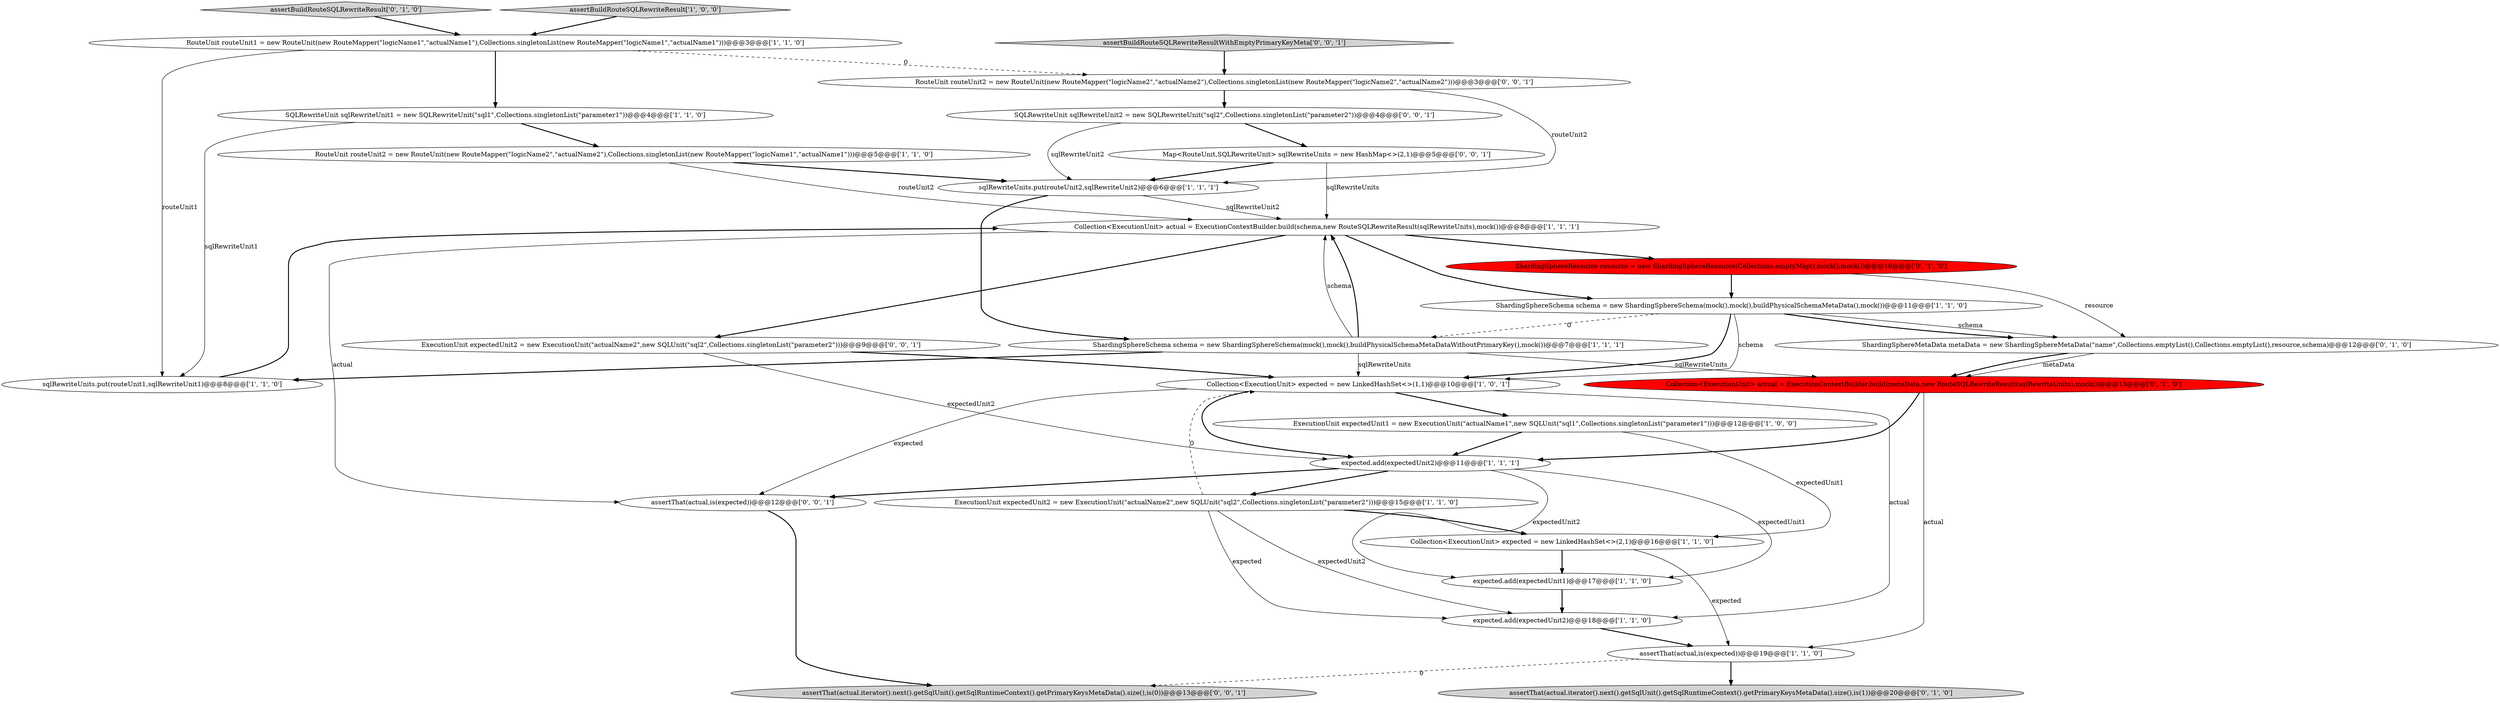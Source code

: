 digraph {
4 [style = filled, label = "Collection<ExecutionUnit> expected = new LinkedHashSet<>(1,1)@@@10@@@['1', '0', '1']", fillcolor = white, shape = ellipse image = "AAA0AAABBB1BBB"];
21 [style = filled, label = "Collection<ExecutionUnit> actual = ExecutionContextBuilder.build(metaData,new RouteSQLRewriteResult(sqlRewriteUnits),mock())@@@13@@@['0', '1', '0']", fillcolor = red, shape = ellipse image = "AAA1AAABBB2BBB"];
15 [style = filled, label = "expected.add(expectedUnit2)@@@11@@@['1', '1', '1']", fillcolor = white, shape = ellipse image = "AAA0AAABBB1BBB"];
10 [style = filled, label = "ExecutionUnit expectedUnit2 = new ExecutionUnit(\"actualName2\",new SQLUnit(\"sql2\",Collections.singletonList(\"parameter2\")))@@@15@@@['1', '1', '0']", fillcolor = white, shape = ellipse image = "AAA0AAABBB1BBB"];
22 [style = filled, label = "Map<RouteUnit,SQLRewriteUnit> sqlRewriteUnits = new HashMap<>(2,1)@@@5@@@['0', '0', '1']", fillcolor = white, shape = ellipse image = "AAA0AAABBB3BBB"];
9 [style = filled, label = "ShardingSphereSchema schema = new ShardingSphereSchema(mock(),mock(),buildPhysicalSchemaMetaDataWithoutPrimaryKey(),mock())@@@7@@@['1', '1', '1']", fillcolor = white, shape = ellipse image = "AAA0AAABBB1BBB"];
5 [style = filled, label = "assertThat(actual,is(expected))@@@19@@@['1', '1', '0']", fillcolor = white, shape = ellipse image = "AAA0AAABBB1BBB"];
26 [style = filled, label = "assertBuildRouteSQLRewriteResultWithEmptyPrimaryKeyMeta['0', '0', '1']", fillcolor = lightgray, shape = diamond image = "AAA0AAABBB3BBB"];
28 [style = filled, label = "SQLRewriteUnit sqlRewriteUnit2 = new SQLRewriteUnit(\"sql2\",Collections.singletonList(\"parameter2\"))@@@4@@@['0', '0', '1']", fillcolor = white, shape = ellipse image = "AAA0AAABBB3BBB"];
12 [style = filled, label = "SQLRewriteUnit sqlRewriteUnit1 = new SQLRewriteUnit(\"sql1\",Collections.singletonList(\"parameter1\"))@@@4@@@['1', '1', '0']", fillcolor = white, shape = ellipse image = "AAA0AAABBB1BBB"];
14 [style = filled, label = "Collection<ExecutionUnit> actual = ExecutionContextBuilder.build(schema,new RouteSQLRewriteResult(sqlRewriteUnits),mock())@@@8@@@['1', '1', '1']", fillcolor = white, shape = ellipse image = "AAA0AAABBB1BBB"];
1 [style = filled, label = "Collection<ExecutionUnit> expected = new LinkedHashSet<>(2,1)@@@16@@@['1', '1', '0']", fillcolor = white, shape = ellipse image = "AAA0AAABBB1BBB"];
2 [style = filled, label = "expected.add(expectedUnit2)@@@18@@@['1', '1', '0']", fillcolor = white, shape = ellipse image = "AAA0AAABBB1BBB"];
17 [style = filled, label = "ShardingSphereResource resource = new ShardingSphereResource(Collections.emptyMap(),mock(),mock())@@@10@@@['0', '1', '0']", fillcolor = red, shape = ellipse image = "AAA1AAABBB2BBB"];
23 [style = filled, label = "ExecutionUnit expectedUnit2 = new ExecutionUnit(\"actualName2\",new SQLUnit(\"sql2\",Collections.singletonList(\"parameter2\")))@@@9@@@['0', '0', '1']", fillcolor = white, shape = ellipse image = "AAA0AAABBB3BBB"];
0 [style = filled, label = "RouteUnit routeUnit2 = new RouteUnit(new RouteMapper(\"logicName2\",\"actualName2\"),Collections.singletonList(new RouteMapper(\"logicName1\",\"actualName1\")))@@@5@@@['1', '1', '0']", fillcolor = white, shape = ellipse image = "AAA0AAABBB1BBB"];
3 [style = filled, label = "ShardingSphereSchema schema = new ShardingSphereSchema(mock(),mock(),buildPhysicalSchemaMetaData(),mock())@@@11@@@['1', '1', '0']", fillcolor = white, shape = ellipse image = "AAA0AAABBB1BBB"];
11 [style = filled, label = "ExecutionUnit expectedUnit1 = new ExecutionUnit(\"actualName1\",new SQLUnit(\"sql1\",Collections.singletonList(\"parameter1\")))@@@12@@@['1', '0', '0']", fillcolor = white, shape = ellipse image = "AAA0AAABBB1BBB"];
19 [style = filled, label = "assertThat(actual.iterator().next().getSqlUnit().getSqlRuntimeContext().getPrimaryKeysMetaData().size(),is(1))@@@20@@@['0', '1', '0']", fillcolor = lightgray, shape = ellipse image = "AAA0AAABBB2BBB"];
13 [style = filled, label = "sqlRewriteUnits.put(routeUnit1,sqlRewriteUnit1)@@@8@@@['1', '1', '0']", fillcolor = white, shape = ellipse image = "AAA0AAABBB1BBB"];
18 [style = filled, label = "assertBuildRouteSQLRewriteResult['0', '1', '0']", fillcolor = lightgray, shape = diamond image = "AAA0AAABBB2BBB"];
6 [style = filled, label = "RouteUnit routeUnit1 = new RouteUnit(new RouteMapper(\"logicName1\",\"actualName1\"),Collections.singletonList(new RouteMapper(\"logicName1\",\"actualName1\")))@@@3@@@['1', '1', '0']", fillcolor = white, shape = ellipse image = "AAA0AAABBB1BBB"];
8 [style = filled, label = "sqlRewriteUnits.put(routeUnit2,sqlRewriteUnit2)@@@6@@@['1', '1', '1']", fillcolor = white, shape = ellipse image = "AAA0AAABBB1BBB"];
7 [style = filled, label = "expected.add(expectedUnit1)@@@17@@@['1', '1', '0']", fillcolor = white, shape = ellipse image = "AAA0AAABBB1BBB"];
16 [style = filled, label = "assertBuildRouteSQLRewriteResult['1', '0', '0']", fillcolor = lightgray, shape = diamond image = "AAA0AAABBB1BBB"];
25 [style = filled, label = "assertThat(actual,is(expected))@@@12@@@['0', '0', '1']", fillcolor = white, shape = ellipse image = "AAA0AAABBB3BBB"];
24 [style = filled, label = "assertThat(actual.iterator().next().getSqlUnit().getSqlRuntimeContext().getPrimaryKeysMetaData().size(),is(0))@@@13@@@['0', '0', '1']", fillcolor = lightgray, shape = ellipse image = "AAA0AAABBB3BBB"];
27 [style = filled, label = "RouteUnit routeUnit2 = new RouteUnit(new RouteMapper(\"logicName2\",\"actualName2\"),Collections.singletonList(new RouteMapper(\"logicName2\",\"actualName2\")))@@@3@@@['0', '0', '1']", fillcolor = white, shape = ellipse image = "AAA0AAABBB3BBB"];
20 [style = filled, label = "ShardingSphereMetaData metaData = new ShardingSphereMetaData(\"name\",Collections.emptyList(),Collections.emptyList(),resource,schema)@@@12@@@['0', '1', '0']", fillcolor = white, shape = ellipse image = "AAA0AAABBB2BBB"];
14->3 [style = bold, label=""];
9->4 [style = solid, label="sqlRewriteUnits"];
22->14 [style = solid, label="sqlRewriteUnits"];
20->21 [style = solid, label="metaData"];
15->10 [style = bold, label=""];
12->13 [style = solid, label="sqlRewriteUnit1"];
3->20 [style = solid, label="schema"];
10->4 [style = dashed, label="0"];
10->2 [style = solid, label="expected"];
6->13 [style = solid, label="routeUnit1"];
15->25 [style = bold, label=""];
21->15 [style = bold, label=""];
16->6 [style = bold, label=""];
27->28 [style = bold, label=""];
9->14 [style = solid, label="schema"];
4->15 [style = bold, label=""];
5->24 [style = dashed, label="0"];
23->4 [style = bold, label=""];
14->17 [style = bold, label=""];
3->4 [style = solid, label="schema"];
28->8 [style = solid, label="sqlRewriteUnit2"];
17->20 [style = solid, label="resource"];
12->0 [style = bold, label=""];
3->4 [style = bold, label=""];
1->7 [style = bold, label=""];
11->15 [style = bold, label=""];
0->14 [style = solid, label="routeUnit2"];
20->21 [style = bold, label=""];
22->8 [style = bold, label=""];
15->7 [style = solid, label="expectedUnit2"];
5->19 [style = bold, label=""];
25->24 [style = bold, label=""];
26->27 [style = bold, label=""];
3->20 [style = bold, label=""];
4->2 [style = solid, label="actual"];
21->5 [style = solid, label="actual"];
14->23 [style = bold, label=""];
15->7 [style = solid, label="expectedUnit1"];
3->9 [style = dashed, label="0"];
18->6 [style = bold, label=""];
6->27 [style = dashed, label="0"];
7->2 [style = bold, label=""];
1->5 [style = solid, label="expected"];
27->8 [style = solid, label="routeUnit2"];
23->15 [style = solid, label="expectedUnit2"];
0->8 [style = bold, label=""];
8->9 [style = bold, label=""];
9->14 [style = bold, label=""];
17->3 [style = bold, label=""];
8->14 [style = solid, label="sqlRewriteUnit2"];
11->1 [style = solid, label="expectedUnit1"];
14->25 [style = solid, label="actual"];
4->25 [style = solid, label="expected"];
10->2 [style = solid, label="expectedUnit2"];
4->11 [style = bold, label=""];
10->1 [style = bold, label=""];
13->14 [style = bold, label=""];
28->22 [style = bold, label=""];
9->21 [style = solid, label="sqlRewriteUnits"];
2->5 [style = bold, label=""];
9->13 [style = bold, label=""];
6->12 [style = bold, label=""];
}

